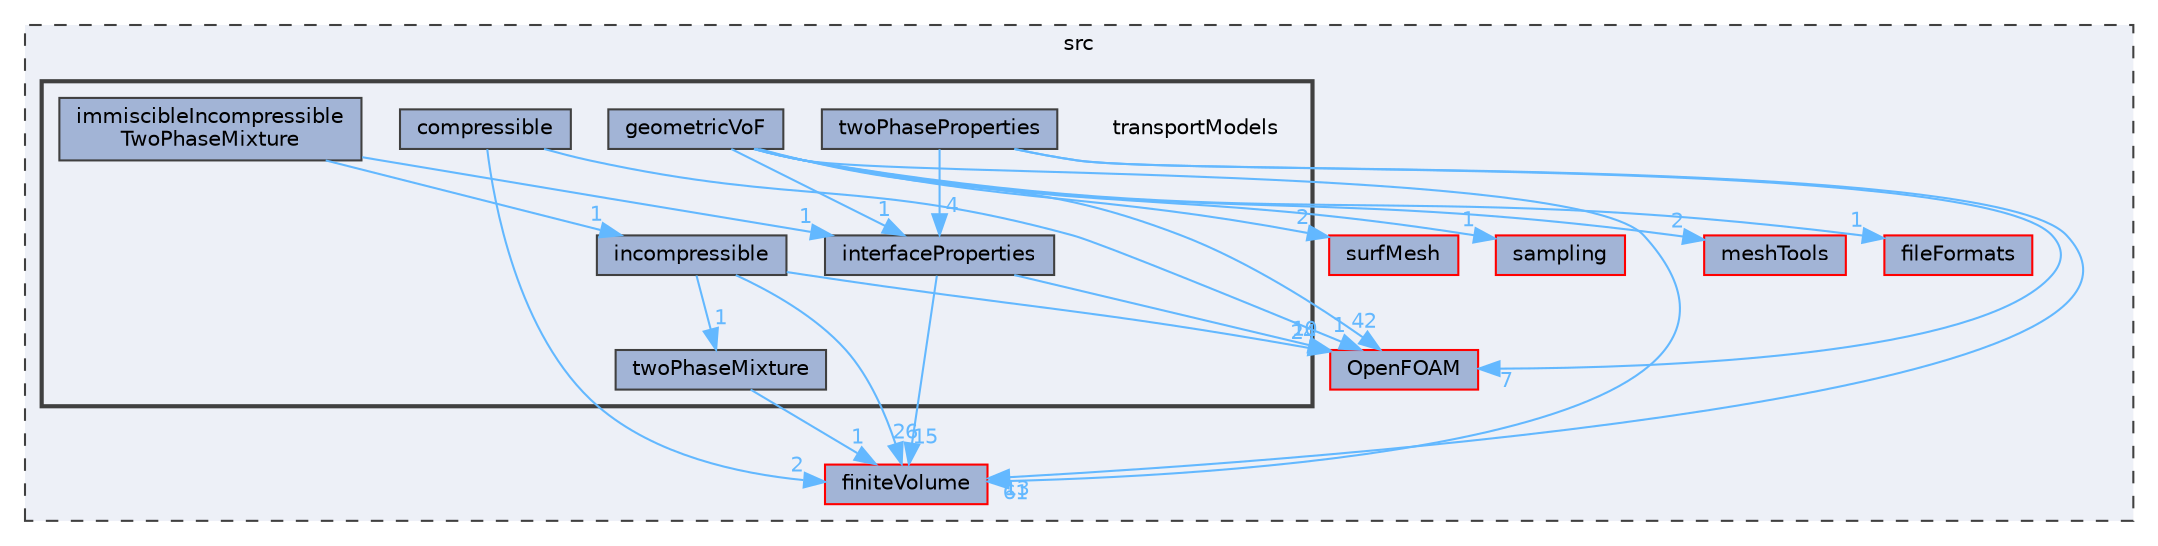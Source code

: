 digraph "src/transportModels"
{
 // LATEX_PDF_SIZE
  bgcolor="transparent";
  edge [fontname=Helvetica,fontsize=10,labelfontname=Helvetica,labelfontsize=10];
  node [fontname=Helvetica,fontsize=10,shape=box,height=0.2,width=0.4];
  compound=true
  subgraph clusterdir_68267d1309a1af8e8297ef4c3efbcdba {
    graph [ bgcolor="#edf0f7", pencolor="grey25", label="src", fontname=Helvetica,fontsize=10 style="filled,dashed", URL="dir_68267d1309a1af8e8297ef4c3efbcdba.html",tooltip=""]
  dir_0a88fe22feb23ce5f078a04a1df67721 [label="surfMesh", fillcolor="#a2b4d6", color="red", style="filled", URL="dir_0a88fe22feb23ce5f078a04a1df67721.html",tooltip=""];
  dir_24a3817a3c61c11f04a0a72057522f4f [label="sampling", fillcolor="#a2b4d6", color="red", style="filled", URL="dir_24a3817a3c61c11f04a0a72057522f4f.html",tooltip=""];
  dir_9bd15774b555cf7259a6fa18f99fe99b [label="finiteVolume", fillcolor="#a2b4d6", color="red", style="filled", URL="dir_9bd15774b555cf7259a6fa18f99fe99b.html",tooltip=""];
  dir_ae30ad0bef50cf391b24c614251bb9fd [label="meshTools", fillcolor="#a2b4d6", color="red", style="filled", URL="dir_ae30ad0bef50cf391b24c614251bb9fd.html",tooltip=""];
  dir_b05602f37bb521a7142c0a3e200b5f35 [label="fileFormats", fillcolor="#a2b4d6", color="red", style="filled", URL="dir_b05602f37bb521a7142c0a3e200b5f35.html",tooltip=""];
  dir_c5473ff19b20e6ec4dfe5c310b3778a8 [label="OpenFOAM", fillcolor="#a2b4d6", color="red", style="filled", URL="dir_c5473ff19b20e6ec4dfe5c310b3778a8.html",tooltip=""];
  subgraph clusterdir_9415e59289a6feeb24164dafa70a594f {
    graph [ bgcolor="#edf0f7", pencolor="grey25", label="", fontname=Helvetica,fontsize=10 style="filled,bold", URL="dir_9415e59289a6feeb24164dafa70a594f.html",tooltip=""]
    dir_9415e59289a6feeb24164dafa70a594f [shape=plaintext, label="transportModels"];
  dir_1490415276cf6c885d83db7767588e6a [label="compressible", fillcolor="#a2b4d6", color="grey25", style="filled", URL="dir_1490415276cf6c885d83db7767588e6a.html",tooltip=""];
  dir_f5631f9cb82e7daa4c7df4dc3b194f2c [label="geometricVoF", fillcolor="#a2b4d6", color="grey25", style="filled", URL="dir_f5631f9cb82e7daa4c7df4dc3b194f2c.html",tooltip=""];
  dir_f360eee4f758a83ee90d43c6d2dfc087 [label="immiscibleIncompressible\lTwoPhaseMixture", fillcolor="#a2b4d6", color="grey25", style="filled", URL="dir_f360eee4f758a83ee90d43c6d2dfc087.html",tooltip=""];
  dir_ba81af78f54c1241449acf985c81e6d8 [label="incompressible", fillcolor="#a2b4d6", color="grey25", style="filled", URL="dir_ba81af78f54c1241449acf985c81e6d8.html",tooltip=""];
  dir_c88d6d7462244dc5ba84ed1605548fd3 [label="interfaceProperties", fillcolor="#a2b4d6", color="grey25", style="filled", URL="dir_c88d6d7462244dc5ba84ed1605548fd3.html",tooltip=""];
  dir_eb16c39e798c85e23cdc92056469ea82 [label="twoPhaseMixture", fillcolor="#a2b4d6", color="grey25", style="filled", URL="dir_eb16c39e798c85e23cdc92056469ea82.html",tooltip=""];
  dir_3019d983b5a7602720418391e329a496 [label="twoPhaseProperties", fillcolor="#a2b4d6", color="grey25", style="filled", URL="dir_3019d983b5a7602720418391e329a496.html",tooltip=""];
  }
  }
  dir_1490415276cf6c885d83db7767588e6a->dir_c5473ff19b20e6ec4dfe5c310b3778a8 [headlabel="1", labeldistance=1.5 headhref="dir_000587_002695.html" href="dir_000587_002695.html" color="steelblue1" fontcolor="steelblue1"];
  dir_1490415276cf6c885d83db7767588e6a->dir_9bd15774b555cf7259a6fa18f99fe99b [headlabel="2", labeldistance=1.5 headhref="dir_000587_001387.html" href="dir_000587_001387.html" color="steelblue1" fontcolor="steelblue1"];
  dir_f5631f9cb82e7daa4c7df4dc3b194f2c->dir_9bd15774b555cf7259a6fa18f99fe99b [headlabel="61", labeldistance=1.5 headhref="dir_001629_001387.html" href="dir_001629_001387.html" color="steelblue1" fontcolor="steelblue1"];
  dir_f5631f9cb82e7daa4c7df4dc3b194f2c->dir_c5473ff19b20e6ec4dfe5c310b3778a8 [headlabel="42", labeldistance=1.5 headhref="dir_001629_002695.html" href="dir_001629_002695.html" color="steelblue1" fontcolor="steelblue1"];
  dir_f5631f9cb82e7daa4c7df4dc3b194f2c->dir_ae30ad0bef50cf391b24c614251bb9fd [headlabel="2", labeldistance=1.5 headhref="dir_001629_002382.html" href="dir_001629_002382.html" color="steelblue1" fontcolor="steelblue1"];
  dir_f5631f9cb82e7daa4c7df4dc3b194f2c->dir_b05602f37bb521a7142c0a3e200b5f35 [headlabel="1", labeldistance=1.5 headhref="dir_001629_001353.html" href="dir_001629_001353.html" color="steelblue1" fontcolor="steelblue1"];
  dir_f5631f9cb82e7daa4c7df4dc3b194f2c->dir_c88d6d7462244dc5ba84ed1605548fd3 [headlabel="1", labeldistance=1.5 headhref="dir_001629_001903.html" href="dir_001629_001903.html" color="steelblue1" fontcolor="steelblue1"];
  dir_f5631f9cb82e7daa4c7df4dc3b194f2c->dir_0a88fe22feb23ce5f078a04a1df67721 [headlabel="2", labeldistance=1.5 headhref="dir_001629_003891.html" href="dir_001629_003891.html" color="steelblue1" fontcolor="steelblue1"];
  dir_f5631f9cb82e7daa4c7df4dc3b194f2c->dir_24a3817a3c61c11f04a0a72057522f4f [headlabel="1", labeldistance=1.5 headhref="dir_001629_003409.html" href="dir_001629_003409.html" color="steelblue1" fontcolor="steelblue1"];
  dir_f360eee4f758a83ee90d43c6d2dfc087->dir_ba81af78f54c1241449acf985c81e6d8 [headlabel="1", labeldistance=1.5 headhref="dir_001789_001820.html" href="dir_001789_001820.html" color="steelblue1" fontcolor="steelblue1"];
  dir_f360eee4f758a83ee90d43c6d2dfc087->dir_c88d6d7462244dc5ba84ed1605548fd3 [headlabel="1", labeldistance=1.5 headhref="dir_001789_001903.html" href="dir_001789_001903.html" color="steelblue1" fontcolor="steelblue1"];
  dir_ba81af78f54c1241449acf985c81e6d8->dir_9bd15774b555cf7259a6fa18f99fe99b [headlabel="26", labeldistance=1.5 headhref="dir_001820_001387.html" href="dir_001820_001387.html" color="steelblue1" fontcolor="steelblue1"];
  dir_ba81af78f54c1241449acf985c81e6d8->dir_c5473ff19b20e6ec4dfe5c310b3778a8 [headlabel="24", labeldistance=1.5 headhref="dir_001820_002695.html" href="dir_001820_002695.html" color="steelblue1" fontcolor="steelblue1"];
  dir_ba81af78f54c1241449acf985c81e6d8->dir_eb16c39e798c85e23cdc92056469ea82 [headlabel="1", labeldistance=1.5 headhref="dir_001820_004169.html" href="dir_001820_004169.html" color="steelblue1" fontcolor="steelblue1"];
  dir_c88d6d7462244dc5ba84ed1605548fd3->dir_9bd15774b555cf7259a6fa18f99fe99b [headlabel="15", labeldistance=1.5 headhref="dir_001903_001387.html" href="dir_001903_001387.html" color="steelblue1" fontcolor="steelblue1"];
  dir_c88d6d7462244dc5ba84ed1605548fd3->dir_c5473ff19b20e6ec4dfe5c310b3778a8 [headlabel="10", labeldistance=1.5 headhref="dir_001903_002695.html" href="dir_001903_002695.html" color="steelblue1" fontcolor="steelblue1"];
  dir_eb16c39e798c85e23cdc92056469ea82->dir_9bd15774b555cf7259a6fa18f99fe99b [headlabel="1", labeldistance=1.5 headhref="dir_004169_001387.html" href="dir_004169_001387.html" color="steelblue1" fontcolor="steelblue1"];
  dir_3019d983b5a7602720418391e329a496->dir_9bd15774b555cf7259a6fa18f99fe99b [headlabel="13", labeldistance=1.5 headhref="dir_004173_001387.html" href="dir_004173_001387.html" color="steelblue1" fontcolor="steelblue1"];
  dir_3019d983b5a7602720418391e329a496->dir_c5473ff19b20e6ec4dfe5c310b3778a8 [headlabel="7", labeldistance=1.5 headhref="dir_004173_002695.html" href="dir_004173_002695.html" color="steelblue1" fontcolor="steelblue1"];
  dir_3019d983b5a7602720418391e329a496->dir_c88d6d7462244dc5ba84ed1605548fd3 [headlabel="4", labeldistance=1.5 headhref="dir_004173_001903.html" href="dir_004173_001903.html" color="steelblue1" fontcolor="steelblue1"];
}
